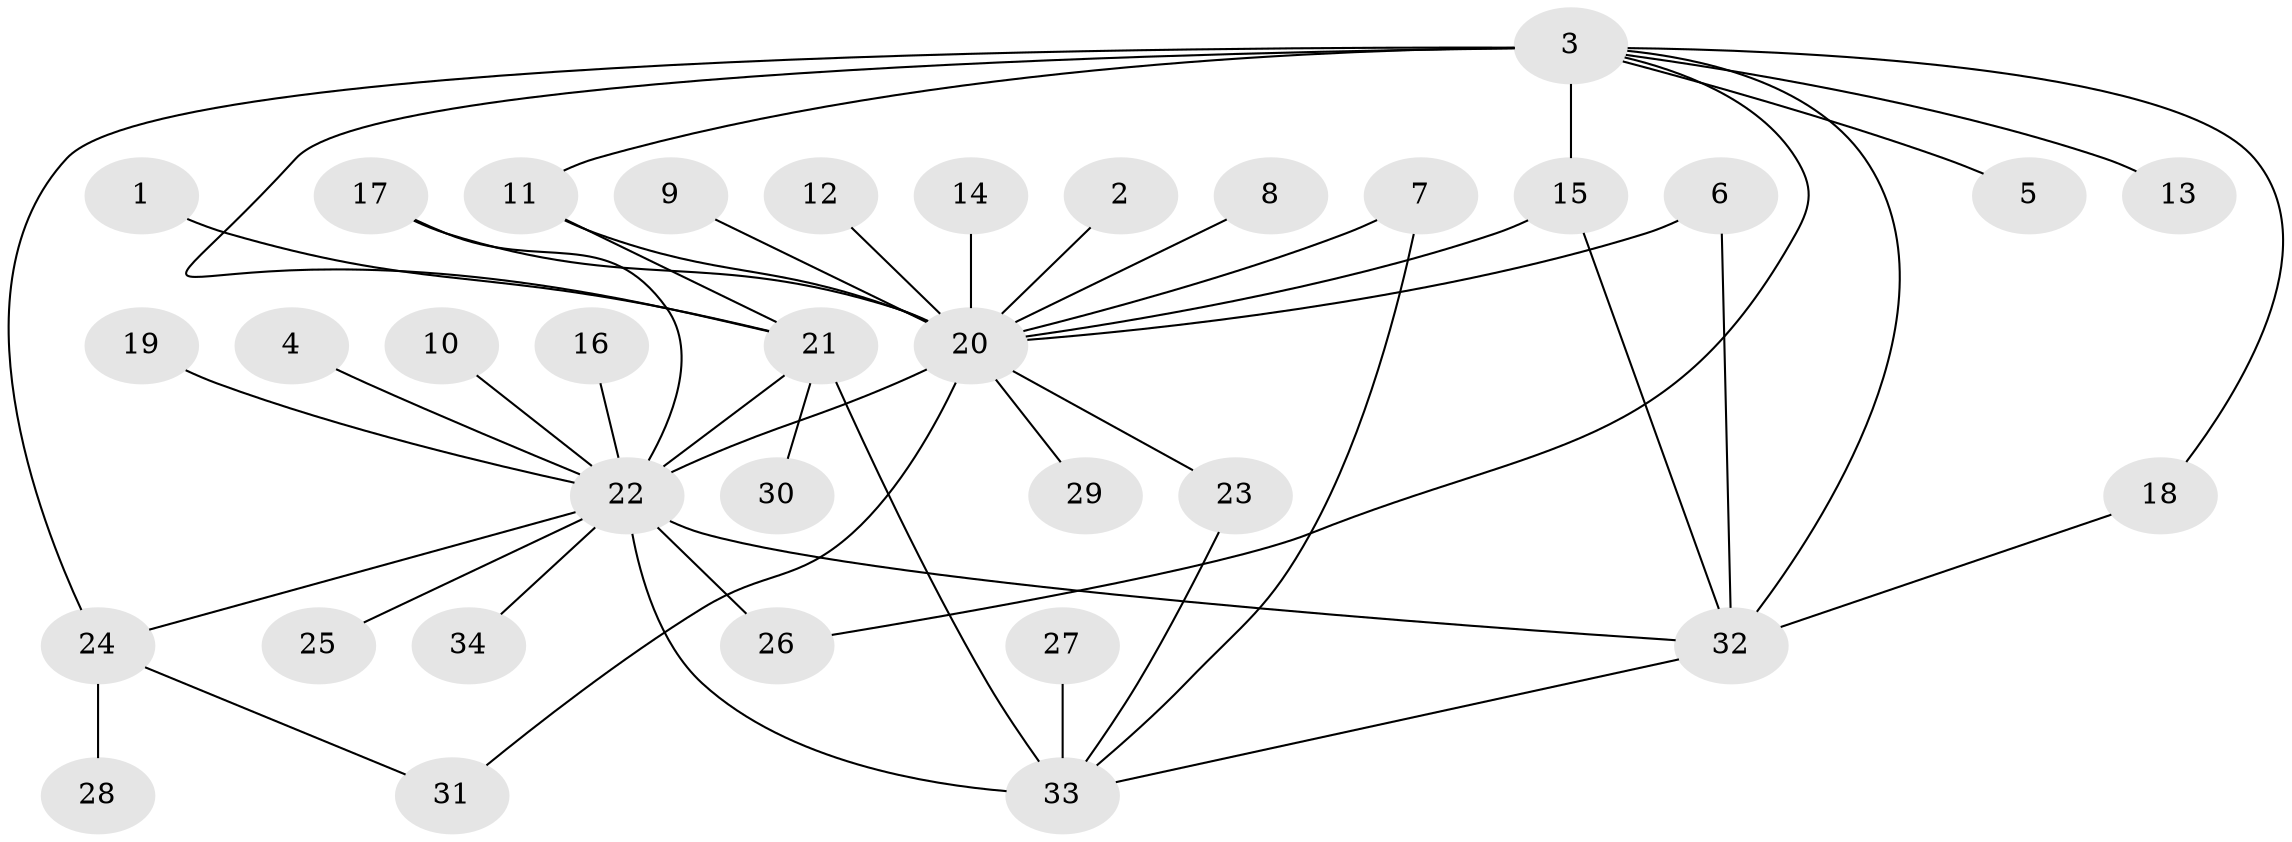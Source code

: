 // original degree distribution, {11: 0.046875, 1: 0.40625, 10: 0.015625, 2: 0.21875, 3: 0.171875, 4: 0.078125, 7: 0.03125, 6: 0.03125}
// Generated by graph-tools (version 1.1) at 2025/25/03/09/25 03:25:59]
// undirected, 34 vertices, 48 edges
graph export_dot {
graph [start="1"]
  node [color=gray90,style=filled];
  1;
  2;
  3;
  4;
  5;
  6;
  7;
  8;
  9;
  10;
  11;
  12;
  13;
  14;
  15;
  16;
  17;
  18;
  19;
  20;
  21;
  22;
  23;
  24;
  25;
  26;
  27;
  28;
  29;
  30;
  31;
  32;
  33;
  34;
  1 -- 21 [weight=1.0];
  2 -- 20 [weight=1.0];
  3 -- 5 [weight=1.0];
  3 -- 11 [weight=1.0];
  3 -- 13 [weight=1.0];
  3 -- 15 [weight=2.0];
  3 -- 18 [weight=1.0];
  3 -- 21 [weight=2.0];
  3 -- 24 [weight=2.0];
  3 -- 26 [weight=1.0];
  3 -- 32 [weight=2.0];
  4 -- 22 [weight=1.0];
  6 -- 20 [weight=1.0];
  6 -- 32 [weight=1.0];
  7 -- 20 [weight=1.0];
  7 -- 33 [weight=1.0];
  8 -- 20 [weight=1.0];
  9 -- 20 [weight=1.0];
  10 -- 22 [weight=1.0];
  11 -- 20 [weight=1.0];
  11 -- 21 [weight=1.0];
  12 -- 20 [weight=1.0];
  14 -- 20 [weight=1.0];
  15 -- 20 [weight=1.0];
  15 -- 32 [weight=1.0];
  16 -- 22 [weight=1.0];
  17 -- 20 [weight=2.0];
  17 -- 22 [weight=1.0];
  18 -- 32 [weight=1.0];
  19 -- 22 [weight=1.0];
  20 -- 22 [weight=2.0];
  20 -- 23 [weight=1.0];
  20 -- 29 [weight=1.0];
  20 -- 31 [weight=1.0];
  21 -- 22 [weight=1.0];
  21 -- 30 [weight=1.0];
  21 -- 33 [weight=2.0];
  22 -- 24 [weight=1.0];
  22 -- 25 [weight=1.0];
  22 -- 26 [weight=1.0];
  22 -- 32 [weight=2.0];
  22 -- 33 [weight=1.0];
  22 -- 34 [weight=1.0];
  23 -- 33 [weight=1.0];
  24 -- 28 [weight=1.0];
  24 -- 31 [weight=1.0];
  27 -- 33 [weight=1.0];
  32 -- 33 [weight=1.0];
}
